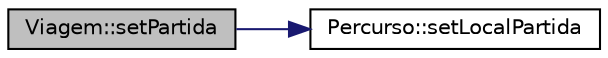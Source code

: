 digraph "Viagem::setPartida"
{
  edge [fontname="Helvetica",fontsize="10",labelfontname="Helvetica",labelfontsize="10"];
  node [fontname="Helvetica",fontsize="10",shape=record];
  rankdir="LR";
  Node27 [label="Viagem::setPartida",height=0.2,width=0.4,color="black", fillcolor="grey75", style="filled", fontcolor="black"];
  Node27 -> Node28 [color="midnightblue",fontsize="10",style="solid",fontname="Helvetica"];
  Node28 [label="Percurso::setLocalPartida",height=0.2,width=0.4,color="black", fillcolor="white", style="filled",URL="$class_percurso.html#a787da480a419ece9794ed6059eae35fa",tooltip="função que actualiza local de partida "];
}
